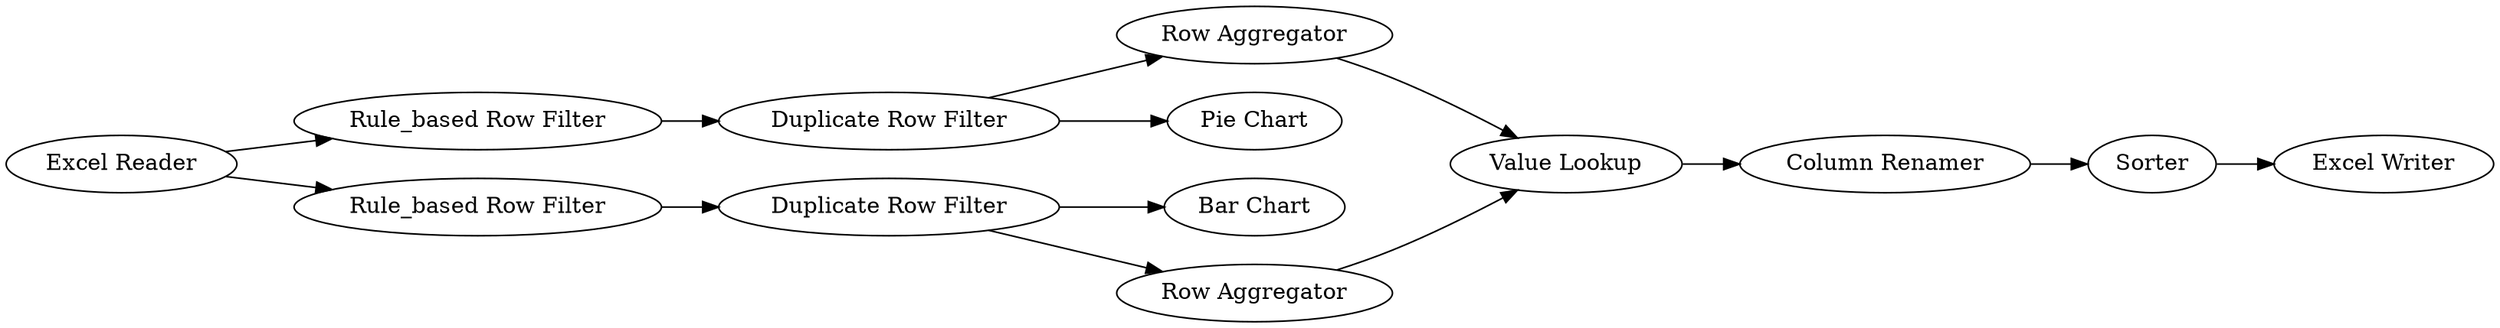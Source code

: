 digraph {
	"-1306738370307589775_17" [label="Bar Chart"]
	"-1306738370307589775_7" [label="Rule_based Row Filter"]
	"-1306738370307589775_4" [label="Duplicate Row Filter"]
	"-1306738370307589775_19" [label="Excel Writer"]
	"-1306738370307589775_2" [label="Rule_based Row Filter"]
	"-1306738370307589775_12" [label="Row Aggregator"]
	"-1306738370307589775_14" [label="Value Lookup"]
	"-1306738370307589775_11" [label="Row Aggregator"]
	"-1306738370307589775_3" [label="Excel Reader"]
	"-1306738370307589775_10" [label="Duplicate Row Filter"]
	"-1306738370307589775_15" [label="Column Renamer"]
	"-1306738370307589775_16" [label=Sorter]
	"-1306738370307589775_18" [label="Pie Chart"]
	"-1306738370307589775_2" -> "-1306738370307589775_10"
	"-1306738370307589775_16" -> "-1306738370307589775_19"
	"-1306738370307589775_4" -> "-1306738370307589775_11"
	"-1306738370307589775_3" -> "-1306738370307589775_7"
	"-1306738370307589775_7" -> "-1306738370307589775_4"
	"-1306738370307589775_11" -> "-1306738370307589775_14"
	"-1306738370307589775_10" -> "-1306738370307589775_17"
	"-1306738370307589775_15" -> "-1306738370307589775_16"
	"-1306738370307589775_3" -> "-1306738370307589775_2"
	"-1306738370307589775_10" -> "-1306738370307589775_12"
	"-1306738370307589775_4" -> "-1306738370307589775_18"
	"-1306738370307589775_14" -> "-1306738370307589775_15"
	"-1306738370307589775_12" -> "-1306738370307589775_14"
	rankdir=LR
}
